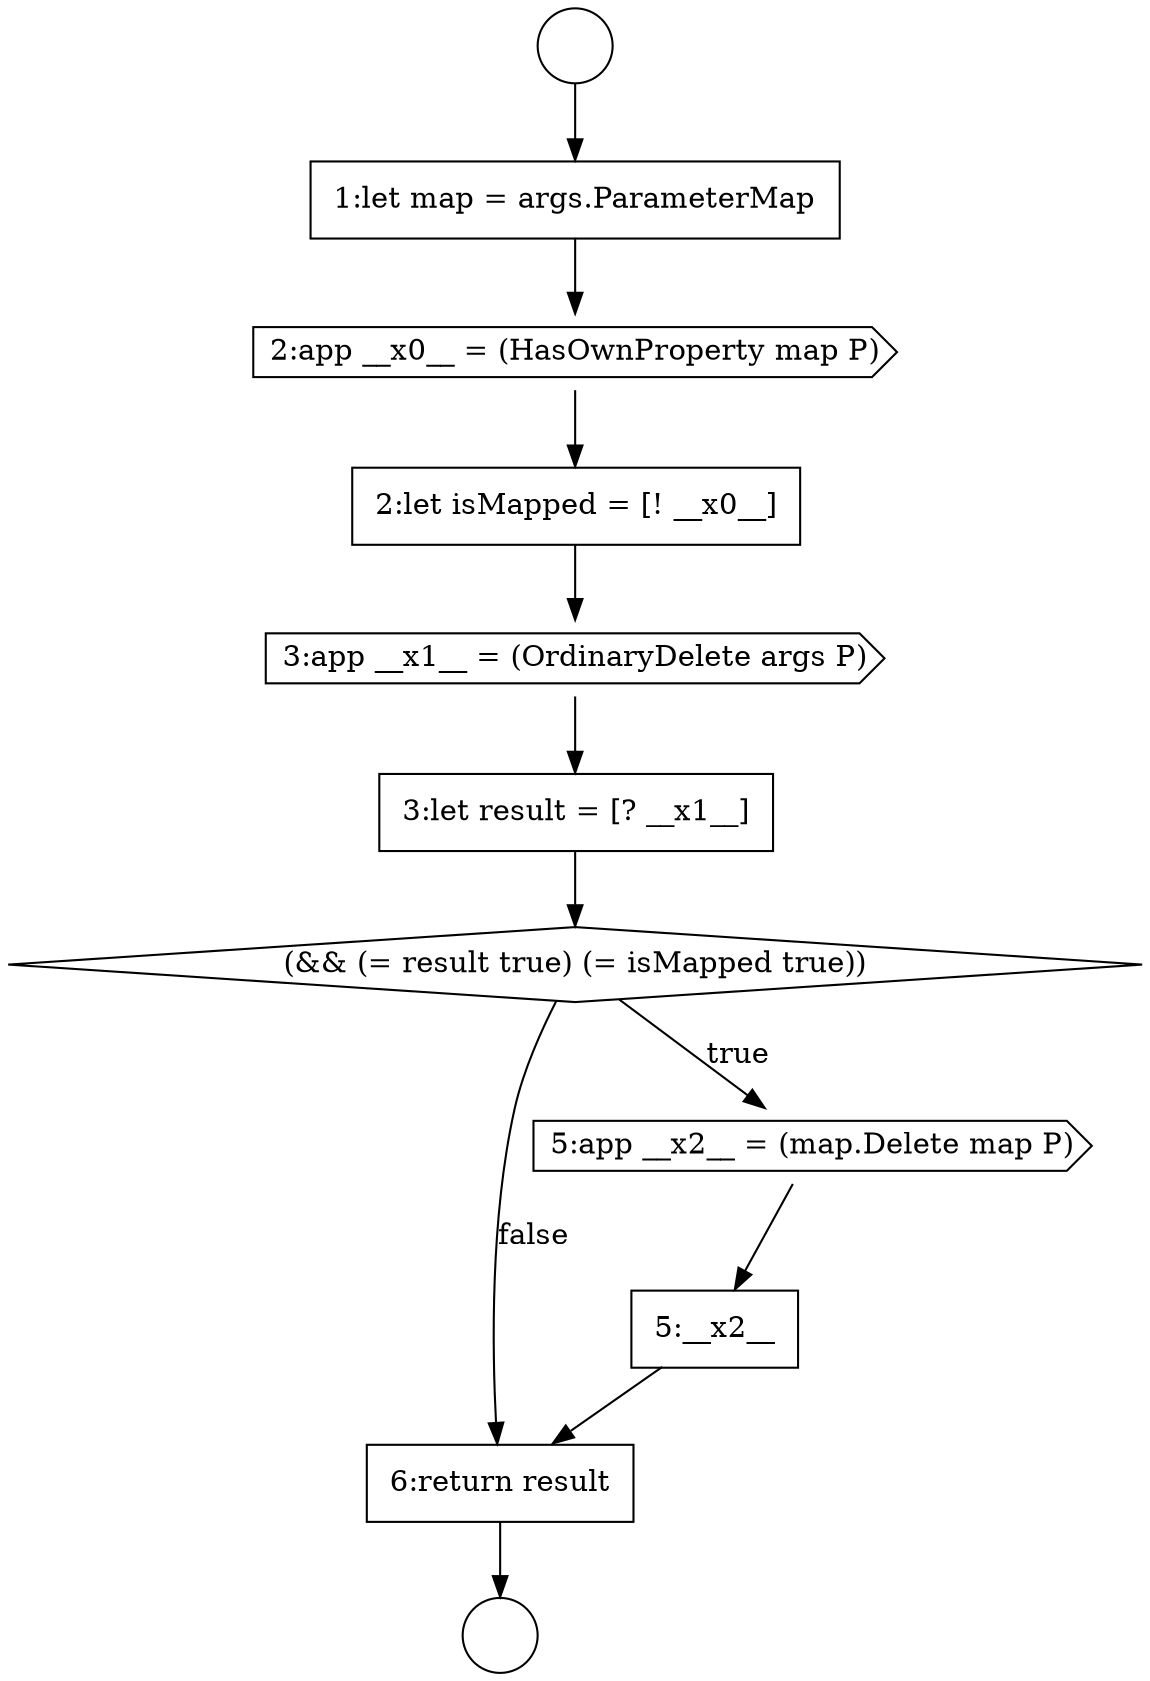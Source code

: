 digraph {
  node2306 [shape=circle label=" " color="black" fillcolor="white" style=filled]
  node2309 [shape=cds, label=<<font color="black">2:app __x0__ = (HasOwnProperty map P)</font>> color="black" fillcolor="white" style=filled]
  node2316 [shape=none, margin=0, label=<<font color="black">
    <table border="0" cellborder="1" cellspacing="0" cellpadding="10">
      <tr><td align="left">6:return result</td></tr>
    </table>
  </font>> color="black" fillcolor="white" style=filled]
  node2307 [shape=circle label=" " color="black" fillcolor="white" style=filled]
  node2313 [shape=diamond, label=<<font color="black">(&amp;&amp; (= result true) (= isMapped true))</font>> color="black" fillcolor="white" style=filled]
  node2312 [shape=none, margin=0, label=<<font color="black">
    <table border="0" cellborder="1" cellspacing="0" cellpadding="10">
      <tr><td align="left">3:let result = [? __x1__]</td></tr>
    </table>
  </font>> color="black" fillcolor="white" style=filled]
  node2308 [shape=none, margin=0, label=<<font color="black">
    <table border="0" cellborder="1" cellspacing="0" cellpadding="10">
      <tr><td align="left">1:let map = args.ParameterMap</td></tr>
    </table>
  </font>> color="black" fillcolor="white" style=filled]
  node2311 [shape=cds, label=<<font color="black">3:app __x1__ = (OrdinaryDelete args P)</font>> color="black" fillcolor="white" style=filled]
  node2314 [shape=cds, label=<<font color="black">5:app __x2__ = (map.Delete map P)</font>> color="black" fillcolor="white" style=filled]
  node2310 [shape=none, margin=0, label=<<font color="black">
    <table border="0" cellborder="1" cellspacing="0" cellpadding="10">
      <tr><td align="left">2:let isMapped = [! __x0__]</td></tr>
    </table>
  </font>> color="black" fillcolor="white" style=filled]
  node2315 [shape=none, margin=0, label=<<font color="black">
    <table border="0" cellborder="1" cellspacing="0" cellpadding="10">
      <tr><td align="left">5:__x2__</td></tr>
    </table>
  </font>> color="black" fillcolor="white" style=filled]
  node2316 -> node2307 [ color="black"]
  node2313 -> node2314 [label=<<font color="black">true</font>> color="black"]
  node2313 -> node2316 [label=<<font color="black">false</font>> color="black"]
  node2306 -> node2308 [ color="black"]
  node2309 -> node2310 [ color="black"]
  node2312 -> node2313 [ color="black"]
  node2315 -> node2316 [ color="black"]
  node2314 -> node2315 [ color="black"]
  node2310 -> node2311 [ color="black"]
  node2308 -> node2309 [ color="black"]
  node2311 -> node2312 [ color="black"]
}

